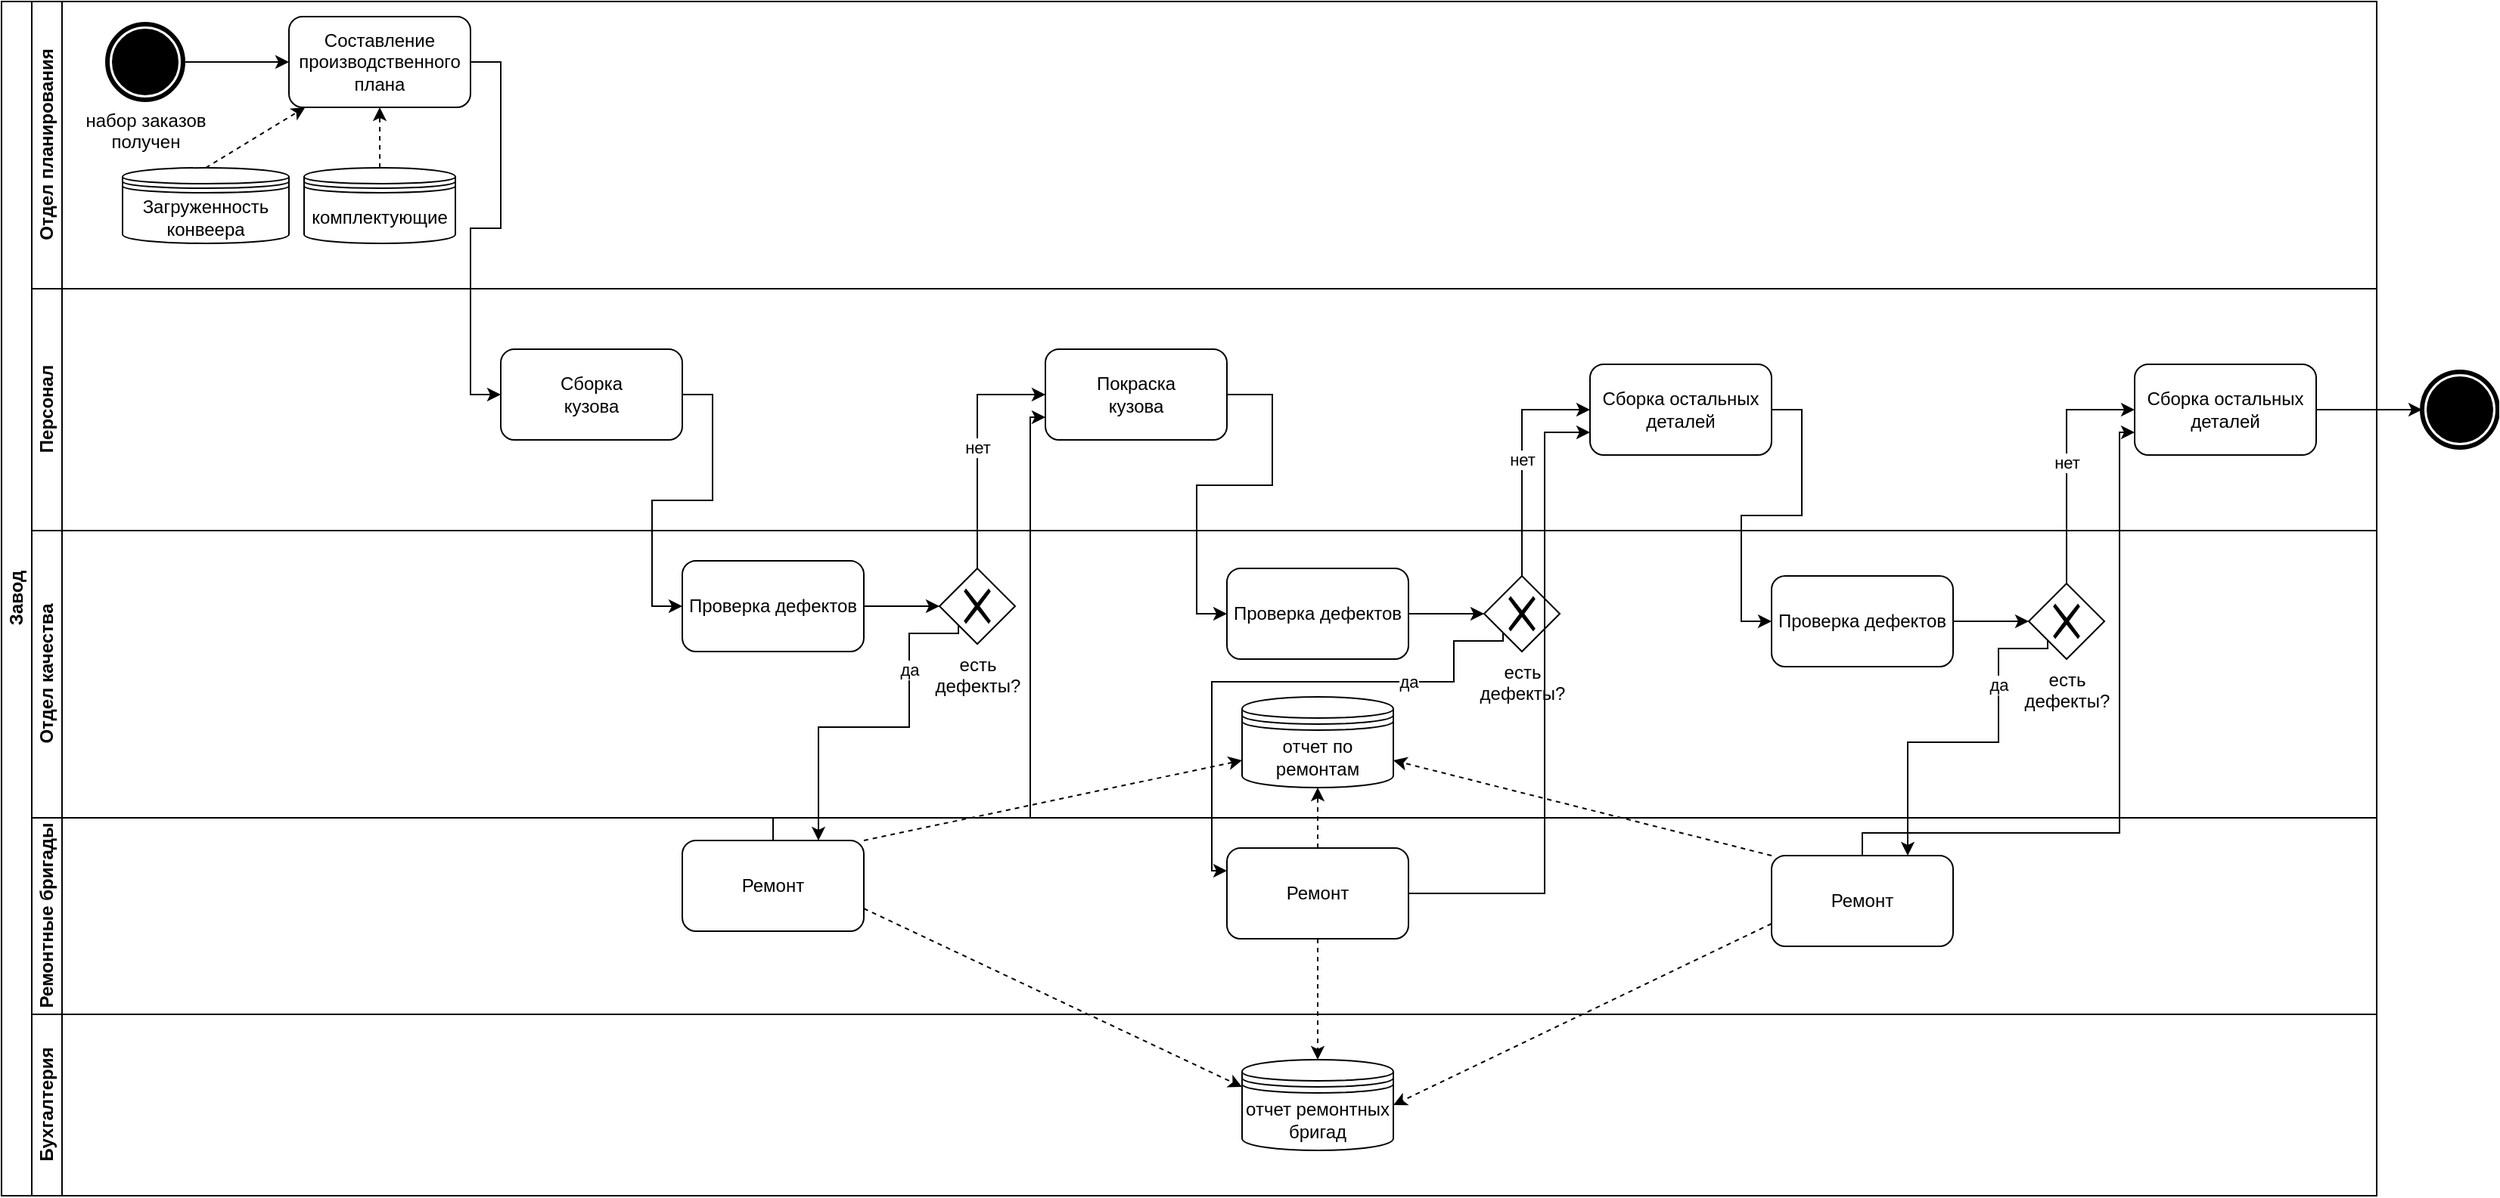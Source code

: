 <mxfile version="13.7.1" type="device"><diagram id="2OyqJ_L4pA5Itg6f1f_D" name="Page-1"><mxGraphModel dx="788" dy="538" grid="1" gridSize="10" guides="1" tooltips="1" connect="1" arrows="1" fold="1" page="1" pageScale="1" pageWidth="827" pageHeight="1169" math="0" shadow="0"><root><mxCell id="0"/><mxCell id="1" parent="0"/><mxCell id="Z4NYxRII471GdYBQ2so8-3" style="edgeStyle=orthogonalEdgeStyle;rounded=0;orthogonalLoop=1;jettySize=auto;html=1;entryX=0;entryY=0.5;entryDx=0;entryDy=0;" edge="1" parent="1" source="Z4NYxRII471GdYBQ2so8-1" target="Z4NYxRII471GdYBQ2so8-2"><mxGeometry relative="1" as="geometry"/></mxCell><mxCell id="Z4NYxRII471GdYBQ2so8-1" value="набор заказов&lt;br&gt;получен" style="shape=mxgraph.bpmn.shape;html=1;verticalLabelPosition=bottom;labelBackgroundColor=#ffffff;verticalAlign=top;align=center;perimeter=ellipsePerimeter;outlineConnect=0;outline=end;symbol=terminate;" vertex="1" parent="1"><mxGeometry x="90" y="45" width="50" height="50" as="geometry"/></mxCell><mxCell id="Z4NYxRII471GdYBQ2so8-7" style="edgeStyle=orthogonalEdgeStyle;rounded=0;orthogonalLoop=1;jettySize=auto;html=1;exitX=1;exitY=0.5;exitDx=0;exitDy=0;entryX=0;entryY=0.5;entryDx=0;entryDy=0;" edge="1" parent="1" source="Z4NYxRII471GdYBQ2so8-2" target="Z4NYxRII471GdYBQ2so8-6"><mxGeometry relative="1" as="geometry"/></mxCell><mxCell id="Z4NYxRII471GdYBQ2so8-2" value="Составление&lt;br&gt;производственного&lt;br&gt;плана" style="rounded=1;whiteSpace=wrap;html=1;" vertex="1" parent="1"><mxGeometry x="210" y="40" width="120" height="60" as="geometry"/></mxCell><mxCell id="Z4NYxRII471GdYBQ2so8-67" style="edgeStyle=none;rounded=0;orthogonalLoop=1;jettySize=auto;html=1;exitX=0.5;exitY=0;exitDx=0;exitDy=0;dashed=1;" edge="1" parent="1" source="Z4NYxRII471GdYBQ2so8-4" target="Z4NYxRII471GdYBQ2so8-2"><mxGeometry relative="1" as="geometry"/></mxCell><mxCell id="Z4NYxRII471GdYBQ2so8-4" value="Загруженность конвеера" style="shape=datastore;whiteSpace=wrap;html=1;" vertex="1" parent="1"><mxGeometry x="100" y="140" width="110" height="50" as="geometry"/></mxCell><mxCell id="Z4NYxRII471GdYBQ2so8-66" style="edgeStyle=none;rounded=0;orthogonalLoop=1;jettySize=auto;html=1;exitX=0.5;exitY=0;exitDx=0;exitDy=0;dashed=1;" edge="1" parent="1" source="Z4NYxRII471GdYBQ2so8-5" target="Z4NYxRII471GdYBQ2so8-2"><mxGeometry relative="1" as="geometry"/></mxCell><mxCell id="Z4NYxRII471GdYBQ2so8-5" value="комплектующие" style="shape=datastore;whiteSpace=wrap;html=1;" vertex="1" parent="1"><mxGeometry x="220" y="140" width="100" height="50" as="geometry"/></mxCell><mxCell id="Z4NYxRII471GdYBQ2so8-31" style="edgeStyle=orthogonalEdgeStyle;rounded=0;orthogonalLoop=1;jettySize=auto;html=1;exitX=1;exitY=0.5;exitDx=0;exitDy=0;entryX=0;entryY=0.5;entryDx=0;entryDy=0;" edge="1" parent="1" source="Z4NYxRII471GdYBQ2so8-6" target="Z4NYxRII471GdYBQ2so8-9"><mxGeometry relative="1" as="geometry"/></mxCell><mxCell id="Z4NYxRII471GdYBQ2so8-6" value="Сборка&lt;br&gt;кузова" style="rounded=1;whiteSpace=wrap;html=1;" vertex="1" parent="1"><mxGeometry x="350" y="260" width="120" height="60" as="geometry"/></mxCell><mxCell id="Z4NYxRII471GdYBQ2so8-39" style="edgeStyle=orthogonalEdgeStyle;rounded=0;orthogonalLoop=1;jettySize=auto;html=1;entryX=0;entryY=0.5;entryDx=0;entryDy=0;exitX=1;exitY=0.5;exitDx=0;exitDy=0;" edge="1" parent="1" source="Z4NYxRII471GdYBQ2so8-8" target="Z4NYxRII471GdYBQ2so8-18"><mxGeometry relative="1" as="geometry"><Array as="points"><mxPoint x="860" y="290"/><mxPoint x="860" y="350"/><mxPoint x="810" y="350"/><mxPoint x="810" y="435"/></Array></mxGeometry></mxCell><mxCell id="Z4NYxRII471GdYBQ2so8-8" value="Покраска&lt;br&gt;кузова" style="rounded=1;whiteSpace=wrap;html=1;" vertex="1" parent="1"><mxGeometry x="710" y="260" width="120" height="60" as="geometry"/></mxCell><mxCell id="Z4NYxRII471GdYBQ2so8-15" style="edgeStyle=orthogonalEdgeStyle;rounded=0;orthogonalLoop=1;jettySize=auto;html=1;entryX=0;entryY=0.5;entryDx=0;entryDy=0;" edge="1" parent="1" source="Z4NYxRII471GdYBQ2so8-9" target="Z4NYxRII471GdYBQ2so8-10"><mxGeometry relative="1" as="geometry"/></mxCell><mxCell id="Z4NYxRII471GdYBQ2so8-9" value="Проверка дефектов" style="rounded=1;whiteSpace=wrap;html=1;" vertex="1" parent="1"><mxGeometry x="470" y="400" width="120" height="60" as="geometry"/></mxCell><mxCell id="Z4NYxRII471GdYBQ2so8-13" value="да" style="edgeStyle=orthogonalEdgeStyle;rounded=0;orthogonalLoop=1;jettySize=auto;html=1;exitX=0.25;exitY=0.75;exitDx=0;exitDy=0;exitPerimeter=0;entryX=0.75;entryY=0;entryDx=0;entryDy=0;" edge="1" parent="1" source="Z4NYxRII471GdYBQ2so8-10" target="Z4NYxRII471GdYBQ2so8-11"><mxGeometry x="-0.473" relative="1" as="geometry"><mxPoint x="620" y="560" as="targetPoint"/><Array as="points"><mxPoint x="620" y="448"/><mxPoint x="620" y="510"/><mxPoint x="560" y="510"/></Array><mxPoint as="offset"/></mxGeometry></mxCell><mxCell id="Z4NYxRII471GdYBQ2so8-30" value="нет" style="edgeStyle=orthogonalEdgeStyle;rounded=0;orthogonalLoop=1;jettySize=auto;html=1;entryX=0;entryY=0.5;entryDx=0;entryDy=0;" edge="1" parent="1" source="Z4NYxRII471GdYBQ2so8-10" target="Z4NYxRII471GdYBQ2so8-8"><mxGeometry relative="1" as="geometry"><Array as="points"><mxPoint x="665" y="290"/></Array></mxGeometry></mxCell><mxCell id="Z4NYxRII471GdYBQ2so8-10" value="есть&lt;br&gt;дефекты?" style="shape=mxgraph.bpmn.shape;html=1;verticalLabelPosition=bottom;labelBackgroundColor=#ffffff;verticalAlign=top;align=center;perimeter=rhombusPerimeter;background=gateway;outlineConnect=0;outline=none;symbol=exclusiveGw;" vertex="1" parent="1"><mxGeometry x="640" y="405" width="50" height="50" as="geometry"/></mxCell><mxCell id="Z4NYxRII471GdYBQ2so8-35" style="edgeStyle=orthogonalEdgeStyle;rounded=0;orthogonalLoop=1;jettySize=auto;html=1;entryX=0;entryY=0.75;entryDx=0;entryDy=0;" edge="1" parent="1" source="Z4NYxRII471GdYBQ2so8-11" target="Z4NYxRII471GdYBQ2so8-8"><mxGeometry relative="1" as="geometry"><Array as="points"><mxPoint x="700" y="570"/><mxPoint x="700" y="305"/></Array></mxGeometry></mxCell><mxCell id="Z4NYxRII471GdYBQ2so8-43" style="rounded=0;orthogonalLoop=1;jettySize=auto;html=1;exitX=1;exitY=0;exitDx=0;exitDy=0;entryX=0;entryY=0.7;entryDx=0;entryDy=0;dashed=1;" edge="1" parent="1" source="Z4NYxRII471GdYBQ2so8-11" target="Z4NYxRII471GdYBQ2so8-42"><mxGeometry relative="1" as="geometry"/></mxCell><mxCell id="Z4NYxRII471GdYBQ2so8-47" style="edgeStyle=none;rounded=0;orthogonalLoop=1;jettySize=auto;html=1;exitX=1;exitY=0.75;exitDx=0;exitDy=0;entryX=0;entryY=0.3;entryDx=0;entryDy=0;dashed=1;" edge="1" parent="1" source="Z4NYxRII471GdYBQ2so8-11" target="Z4NYxRII471GdYBQ2so8-46"><mxGeometry relative="1" as="geometry"/></mxCell><mxCell id="Z4NYxRII471GdYBQ2so8-11" value="Ремонт" style="rounded=1;whiteSpace=wrap;html=1;" vertex="1" parent="1"><mxGeometry x="470" y="585" width="120" height="60" as="geometry"/></mxCell><mxCell id="Z4NYxRII471GdYBQ2so8-17" style="edgeStyle=orthogonalEdgeStyle;rounded=0;orthogonalLoop=1;jettySize=auto;html=1;entryX=0;entryY=0.5;entryDx=0;entryDy=0;" edge="1" parent="1" source="Z4NYxRII471GdYBQ2so8-18" target="Z4NYxRII471GdYBQ2so8-20"><mxGeometry relative="1" as="geometry"/></mxCell><mxCell id="Z4NYxRII471GdYBQ2so8-18" value="Проверка дефектов" style="rounded=1;whiteSpace=wrap;html=1;" vertex="1" parent="1"><mxGeometry x="830" y="405" width="120" height="60" as="geometry"/></mxCell><mxCell id="Z4NYxRII471GdYBQ2so8-19" value="да" style="edgeStyle=orthogonalEdgeStyle;rounded=0;orthogonalLoop=1;jettySize=auto;html=1;exitX=0.25;exitY=0.75;exitDx=0;exitDy=0;exitPerimeter=0;entryX=0;entryY=0.25;entryDx=0;entryDy=0;" edge="1" parent="1" source="Z4NYxRII471GdYBQ2so8-20" target="Z4NYxRII471GdYBQ2so8-21"><mxGeometry x="-0.473" relative="1" as="geometry"><mxPoint x="980" y="565" as="targetPoint"/><Array as="points"><mxPoint x="1013" y="453"/><mxPoint x="980" y="453"/><mxPoint x="980" y="480"/><mxPoint x="820" y="480"/><mxPoint x="820" y="605"/></Array><mxPoint as="offset"/></mxGeometry></mxCell><mxCell id="Z4NYxRII471GdYBQ2so8-32" value="нет" style="edgeStyle=orthogonalEdgeStyle;rounded=0;orthogonalLoop=1;jettySize=auto;html=1;entryX=0;entryY=0.5;entryDx=0;entryDy=0;" edge="1" parent="1" source="Z4NYxRII471GdYBQ2so8-20" target="Z4NYxRII471GdYBQ2so8-27"><mxGeometry relative="1" as="geometry"><Array as="points"><mxPoint x="1025" y="300"/></Array></mxGeometry></mxCell><mxCell id="Z4NYxRII471GdYBQ2so8-20" value="есть&lt;br&gt;дефекты?" style="shape=mxgraph.bpmn.shape;html=1;verticalLabelPosition=bottom;labelBackgroundColor=#ffffff;verticalAlign=top;align=center;perimeter=rhombusPerimeter;background=gateway;outlineConnect=0;outline=none;symbol=exclusiveGw;" vertex="1" parent="1"><mxGeometry x="1000" y="410" width="50" height="50" as="geometry"/></mxCell><mxCell id="Z4NYxRII471GdYBQ2so8-36" style="edgeStyle=orthogonalEdgeStyle;rounded=0;orthogonalLoop=1;jettySize=auto;html=1;entryX=0;entryY=0.75;entryDx=0;entryDy=0;exitX=1;exitY=0.5;exitDx=0;exitDy=0;" edge="1" parent="1" source="Z4NYxRII471GdYBQ2so8-21" target="Z4NYxRII471GdYBQ2so8-27"><mxGeometry relative="1" as="geometry"><Array as="points"><mxPoint x="1040" y="620"/><mxPoint x="1040" y="315"/></Array></mxGeometry></mxCell><mxCell id="Z4NYxRII471GdYBQ2so8-45" style="edgeStyle=none;rounded=0;orthogonalLoop=1;jettySize=auto;html=1;exitX=0.5;exitY=0;exitDx=0;exitDy=0;entryX=0.5;entryY=1;entryDx=0;entryDy=0;dashed=1;" edge="1" parent="1" source="Z4NYxRII471GdYBQ2so8-21" target="Z4NYxRII471GdYBQ2so8-42"><mxGeometry relative="1" as="geometry"/></mxCell><mxCell id="Z4NYxRII471GdYBQ2so8-49" style="edgeStyle=none;rounded=0;orthogonalLoop=1;jettySize=auto;html=1;exitX=0.5;exitY=1;exitDx=0;exitDy=0;entryX=0.5;entryY=0;entryDx=0;entryDy=0;dashed=1;" edge="1" parent="1" source="Z4NYxRII471GdYBQ2so8-21" target="Z4NYxRII471GdYBQ2so8-46"><mxGeometry relative="1" as="geometry"/></mxCell><mxCell id="Z4NYxRII471GdYBQ2so8-21" value="Ремонт" style="rounded=1;whiteSpace=wrap;html=1;" vertex="1" parent="1"><mxGeometry x="830" y="590" width="120" height="60" as="geometry"/></mxCell><mxCell id="Z4NYxRII471GdYBQ2so8-22" style="edgeStyle=orthogonalEdgeStyle;rounded=0;orthogonalLoop=1;jettySize=auto;html=1;entryX=0;entryY=0.5;entryDx=0;entryDy=0;" edge="1" parent="1" source="Z4NYxRII471GdYBQ2so8-23" target="Z4NYxRII471GdYBQ2so8-25"><mxGeometry relative="1" as="geometry"/></mxCell><mxCell id="Z4NYxRII471GdYBQ2so8-23" value="Проверка дефектов" style="rounded=1;whiteSpace=wrap;html=1;" vertex="1" parent="1"><mxGeometry x="1190" y="410" width="120" height="60" as="geometry"/></mxCell><mxCell id="Z4NYxRII471GdYBQ2so8-24" value="да" style="edgeStyle=orthogonalEdgeStyle;rounded=0;orthogonalLoop=1;jettySize=auto;html=1;exitX=0.25;exitY=0.75;exitDx=0;exitDy=0;exitPerimeter=0;entryX=0.75;entryY=0;entryDx=0;entryDy=0;" edge="1" parent="1" source="Z4NYxRII471GdYBQ2so8-25" target="Z4NYxRII471GdYBQ2so8-26"><mxGeometry x="-0.473" relative="1" as="geometry"><mxPoint x="1340" y="570" as="targetPoint"/><Array as="points"><mxPoint x="1340" y="458"/><mxPoint x="1340" y="520"/><mxPoint x="1280" y="520"/></Array><mxPoint as="offset"/></mxGeometry></mxCell><mxCell id="Z4NYxRII471GdYBQ2so8-34" value="нет" style="edgeStyle=orthogonalEdgeStyle;rounded=0;orthogonalLoop=1;jettySize=auto;html=1;exitX=0.5;exitY=0;exitDx=0;exitDy=0;entryX=0;entryY=0.5;entryDx=0;entryDy=0;" edge="1" parent="1" source="Z4NYxRII471GdYBQ2so8-25" target="Z4NYxRII471GdYBQ2so8-33"><mxGeometry relative="1" as="geometry"/></mxCell><mxCell id="Z4NYxRII471GdYBQ2so8-25" value="есть&lt;br&gt;дефекты?" style="shape=mxgraph.bpmn.shape;html=1;verticalLabelPosition=bottom;labelBackgroundColor=#ffffff;verticalAlign=top;align=center;perimeter=rhombusPerimeter;background=gateway;outlineConnect=0;outline=none;symbol=exclusiveGw;" vertex="1" parent="1"><mxGeometry x="1360" y="415" width="50" height="50" as="geometry"/></mxCell><mxCell id="Z4NYxRII471GdYBQ2so8-37" style="edgeStyle=orthogonalEdgeStyle;rounded=0;orthogonalLoop=1;jettySize=auto;html=1;entryX=0;entryY=0.75;entryDx=0;entryDy=0;" edge="1" parent="1" source="Z4NYxRII471GdYBQ2so8-26" target="Z4NYxRII471GdYBQ2so8-33"><mxGeometry relative="1" as="geometry"><Array as="points"><mxPoint x="1420" y="580"/><mxPoint x="1420" y="315"/></Array></mxGeometry></mxCell><mxCell id="Z4NYxRII471GdYBQ2so8-44" style="edgeStyle=none;rounded=0;orthogonalLoop=1;jettySize=auto;html=1;exitX=0;exitY=0;exitDx=0;exitDy=0;entryX=1;entryY=0.7;entryDx=0;entryDy=0;dashed=1;" edge="1" parent="1" source="Z4NYxRII471GdYBQ2so8-26" target="Z4NYxRII471GdYBQ2so8-42"><mxGeometry relative="1" as="geometry"/></mxCell><mxCell id="Z4NYxRII471GdYBQ2so8-48" style="edgeStyle=none;rounded=0;orthogonalLoop=1;jettySize=auto;html=1;exitX=0;exitY=0.75;exitDx=0;exitDy=0;entryX=1;entryY=0.5;entryDx=0;entryDy=0;dashed=1;" edge="1" parent="1" source="Z4NYxRII471GdYBQ2so8-26" target="Z4NYxRII471GdYBQ2so8-46"><mxGeometry relative="1" as="geometry"/></mxCell><mxCell id="Z4NYxRII471GdYBQ2so8-26" value="Ремонт" style="rounded=1;whiteSpace=wrap;html=1;" vertex="1" parent="1"><mxGeometry x="1190" y="595" width="120" height="60" as="geometry"/></mxCell><mxCell id="Z4NYxRII471GdYBQ2so8-41" style="edgeStyle=orthogonalEdgeStyle;rounded=0;orthogonalLoop=1;jettySize=auto;html=1;exitX=1;exitY=0.5;exitDx=0;exitDy=0;entryX=0;entryY=0.5;entryDx=0;entryDy=0;" edge="1" parent="1" source="Z4NYxRII471GdYBQ2so8-27" target="Z4NYxRII471GdYBQ2so8-23"><mxGeometry relative="1" as="geometry"/></mxCell><mxCell id="Z4NYxRII471GdYBQ2so8-27" value="Сборка остальных&lt;br&gt;деталей" style="rounded=1;whiteSpace=wrap;html=1;" vertex="1" parent="1"><mxGeometry x="1070" y="270" width="120" height="60" as="geometry"/></mxCell><mxCell id="Z4NYxRII471GdYBQ2so8-51" style="edgeStyle=none;rounded=0;orthogonalLoop=1;jettySize=auto;html=1;exitX=1;exitY=0.5;exitDx=0;exitDy=0;entryX=0;entryY=0.5;entryDx=0;entryDy=0;" edge="1" parent="1" source="Z4NYxRII471GdYBQ2so8-33" target="Z4NYxRII471GdYBQ2so8-50"><mxGeometry relative="1" as="geometry"/></mxCell><mxCell id="Z4NYxRII471GdYBQ2so8-33" value="Сборка остальных&lt;br&gt;деталей" style="rounded=1;whiteSpace=wrap;html=1;" vertex="1" parent="1"><mxGeometry x="1430" y="270" width="120" height="60" as="geometry"/></mxCell><mxCell id="Z4NYxRII471GdYBQ2so8-42" value="отчет по ремонтам" style="shape=datastore;whiteSpace=wrap;html=1;" vertex="1" parent="1"><mxGeometry x="840" y="490" width="100" height="60" as="geometry"/></mxCell><mxCell id="Z4NYxRII471GdYBQ2so8-46" value="отчет ремонтных бригад" style="shape=datastore;whiteSpace=wrap;html=1;" vertex="1" parent="1"><mxGeometry x="840" y="730" width="100" height="60" as="geometry"/></mxCell><mxCell id="Z4NYxRII471GdYBQ2so8-50" value="" style="shape=mxgraph.bpmn.shape;html=1;verticalLabelPosition=bottom;labelBackgroundColor=#ffffff;verticalAlign=top;align=center;perimeter=ellipsePerimeter;outlineConnect=0;outline=end;symbol=terminate;" vertex="1" parent="1"><mxGeometry x="1620" y="275" width="50" height="50" as="geometry"/></mxCell><mxCell id="Z4NYxRII471GdYBQ2so8-55" value="Завод" style="swimlane;html=1;childLayout=stackLayout;resizeParent=1;resizeParentMax=0;horizontal=0;startSize=20;horizontalStack=0;" vertex="1" parent="1"><mxGeometry x="20" y="30" width="1570" height="790" as="geometry"/></mxCell><mxCell id="Z4NYxRII471GdYBQ2so8-56" value="Отдел планирования" style="swimlane;html=1;startSize=20;horizontal=0;" vertex="1" parent="Z4NYxRII471GdYBQ2so8-55"><mxGeometry x="20" width="1550" height="190" as="geometry"/></mxCell><mxCell id="Z4NYxRII471GdYBQ2so8-57" value="Персонал" style="swimlane;html=1;startSize=20;horizontal=0;" vertex="1" parent="Z4NYxRII471GdYBQ2so8-55"><mxGeometry x="20" y="190" width="1550" height="160" as="geometry"/></mxCell><mxCell id="Z4NYxRII471GdYBQ2so8-58" value="Отдел качества" style="swimlane;html=1;startSize=20;horizontal=0;" vertex="1" parent="Z4NYxRII471GdYBQ2so8-55"><mxGeometry x="20" y="350" width="1550" height="190" as="geometry"/></mxCell><mxCell id="Z4NYxRII471GdYBQ2so8-64" value="Ремонтные бригады" style="swimlane;html=1;startSize=20;horizontal=0;" vertex="1" parent="Z4NYxRII471GdYBQ2so8-55"><mxGeometry x="20" y="540" width="1550" height="130" as="geometry"/></mxCell><mxCell id="Z4NYxRII471GdYBQ2so8-65" value="Бухгалтерия" style="swimlane;html=1;startSize=20;horizontal=0;" vertex="1" parent="Z4NYxRII471GdYBQ2so8-55"><mxGeometry x="20" y="670" width="1550" height="120" as="geometry"/></mxCell></root></mxGraphModel></diagram></mxfile>